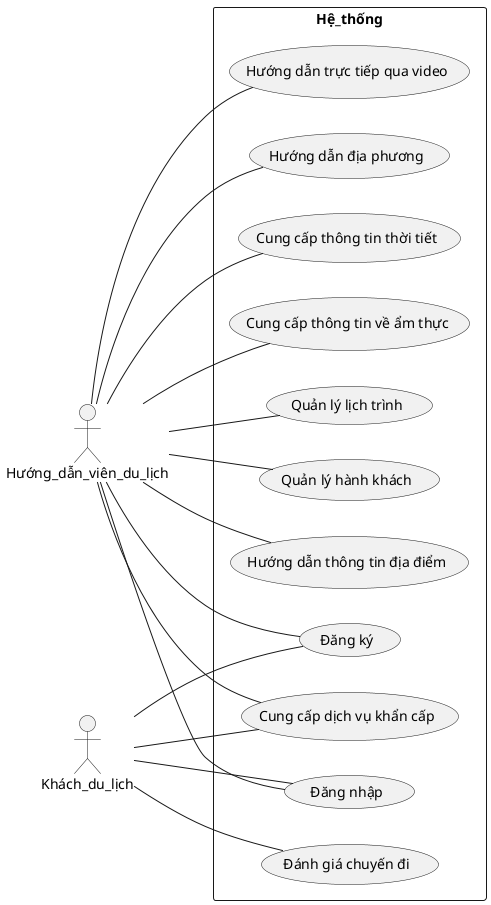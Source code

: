 @startuml
left to right direction
actor Hướng_dẫn_viên_du_lịch as HDV
actor Khách_du_lịch as Khách

rectangle Hệ_thống {
  usecase (Đăng nhập) as UC_Dang_nhap
  usecase (Đăng ký) as UC_Dang_ky
  usecase (Hướng dẫn thông tin địa điểm) as UC_HD_Dia_diem
  usecase (Hướng dẫn trực tiếp qua video) as UC_HD_Video
  usecase (Hướng dẫn địa phương) as UC_HD_Dia_phuong
  usecase (Cung cấp thông tin thời tiết) as UC_Thoi_tiet
  usecase (Cung cấp thông tin về ẩm thực) as UC_Ẩm_thực
  usecase (Đánh giá chuyến đi) as UC_Danh_gia
  usecase (Quản lý lịch trình) as UC_Lich_trinh
  usecase (Quản lý hành khách) as UC_Hanh_khach
  usecase (Cung cấp dịch vụ khẩn cấp) as UC_Khan_cap

  HDV -- UC_HD_Dia_diem
  HDV -- UC_HD_Video
  HDV -- UC_HD_Dia_phuong
  HDV -- UC_Thoi_tiet
  HDV -- UC_Ẩm_thực
  Khách -- UC_Danh_gia
  HDV -- UC_Lich_trinh
  HDV -- UC_Hanh_khach
  HDV -- UC_Khan_cap
  Khách -- UC_Khan_cap
  Khách -- UC_Dang_nhap
  HDV -- UC_Dang_nhap
  Khách -- UC_Dang_ky
  HDV -- UC_Dang_ky
}



@enduml
